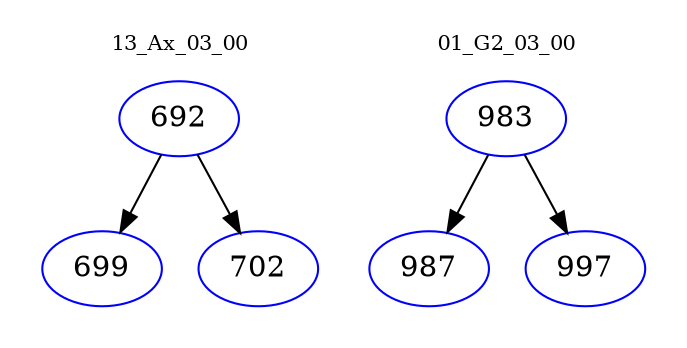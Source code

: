 digraph{
subgraph cluster_0 {
color = white
label = "13_Ax_03_00";
fontsize=10;
T0_692 [label="692", color="blue"]
T0_692 -> T0_699 [color="black"]
T0_699 [label="699", color="blue"]
T0_692 -> T0_702 [color="black"]
T0_702 [label="702", color="blue"]
}
subgraph cluster_1 {
color = white
label = "01_G2_03_00";
fontsize=10;
T1_983 [label="983", color="blue"]
T1_983 -> T1_987 [color="black"]
T1_987 [label="987", color="blue"]
T1_983 -> T1_997 [color="black"]
T1_997 [label="997", color="blue"]
}
}
